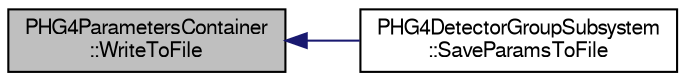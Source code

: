 digraph "PHG4ParametersContainer::WriteToFile"
{
  bgcolor="transparent";
  edge [fontname="FreeSans",fontsize="10",labelfontname="FreeSans",labelfontsize="10"];
  node [fontname="FreeSans",fontsize="10",shape=record];
  rankdir="LR";
  Node1 [label="PHG4ParametersContainer\l::WriteToFile",height=0.2,width=0.4,color="black", fillcolor="grey75", style="filled" fontcolor="black"];
  Node1 -> Node2 [dir="back",color="midnightblue",fontsize="10",style="solid",fontname="FreeSans"];
  Node2 [label="PHG4DetectorGroupSubsystem\l::SaveParamsToFile",height=0.2,width=0.4,color="black",URL="$d7/d7f/classPHG4DetectorGroupSubsystem.html#a55ef1ae528c71c43bbd8c9fa04454094"];
}
